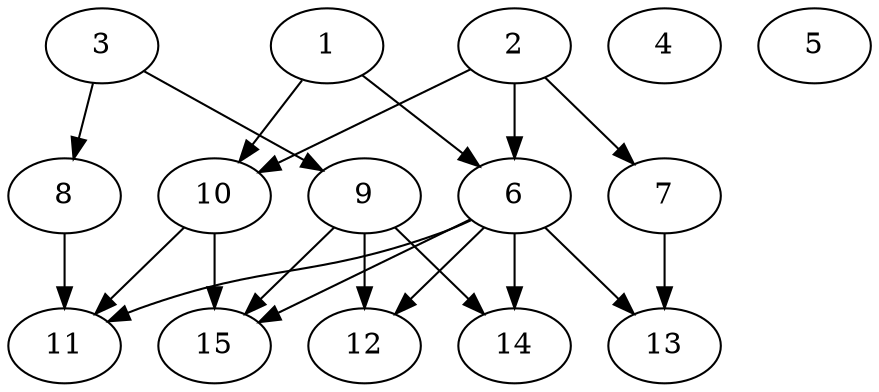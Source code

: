 // DAG automatically generated by daggen at Thu Oct  3 13:59:27 2019
// ./daggen --dot -n 15 --ccr 0.5 --fat 0.7 --regular 0.9 --density 0.7 --mindata 5242880 --maxdata 52428800 
digraph G {
  1 [size="59494400", alpha="0.14", expect_size="29747200"] 
  1 -> 6 [size ="29747200"]
  1 -> 10 [size ="29747200"]
  2 [size="40716288", alpha="0.13", expect_size="20358144"] 
  2 -> 6 [size ="20358144"]
  2 -> 7 [size ="20358144"]
  2 -> 10 [size ="20358144"]
  3 [size="100300800", alpha="0.13", expect_size="50150400"] 
  3 -> 8 [size ="50150400"]
  3 -> 9 [size ="50150400"]
  4 [size="82593792", alpha="0.12", expect_size="41296896"] 
  5 [size="97333248", alpha="0.08", expect_size="48666624"] 
  6 [size="69666816", alpha="0.01", expect_size="34833408"] 
  6 -> 11 [size ="34833408"]
  6 -> 12 [size ="34833408"]
  6 -> 13 [size ="34833408"]
  6 -> 14 [size ="34833408"]
  6 -> 15 [size ="34833408"]
  7 [size="92598272", alpha="0.04", expect_size="46299136"] 
  7 -> 13 [size ="46299136"]
  8 [size="84535296", alpha="0.18", expect_size="42267648"] 
  8 -> 11 [size ="42267648"]
  9 [size="104003584", alpha="0.17", expect_size="52001792"] 
  9 -> 12 [size ="52001792"]
  9 -> 14 [size ="52001792"]
  9 -> 15 [size ="52001792"]
  10 [size="37410816", alpha="0.19", expect_size="18705408"] 
  10 -> 11 [size ="18705408"]
  10 -> 15 [size ="18705408"]
  11 [size="17305600", alpha="0.05", expect_size="8652800"] 
  12 [size="84469760", alpha="0.02", expect_size="42234880"] 
  13 [size="51636224", alpha="0.09", expect_size="25818112"] 
  14 [size="17104896", alpha="0.01", expect_size="8552448"] 
  15 [size="74840064", alpha="0.17", expect_size="37420032"] 
}
